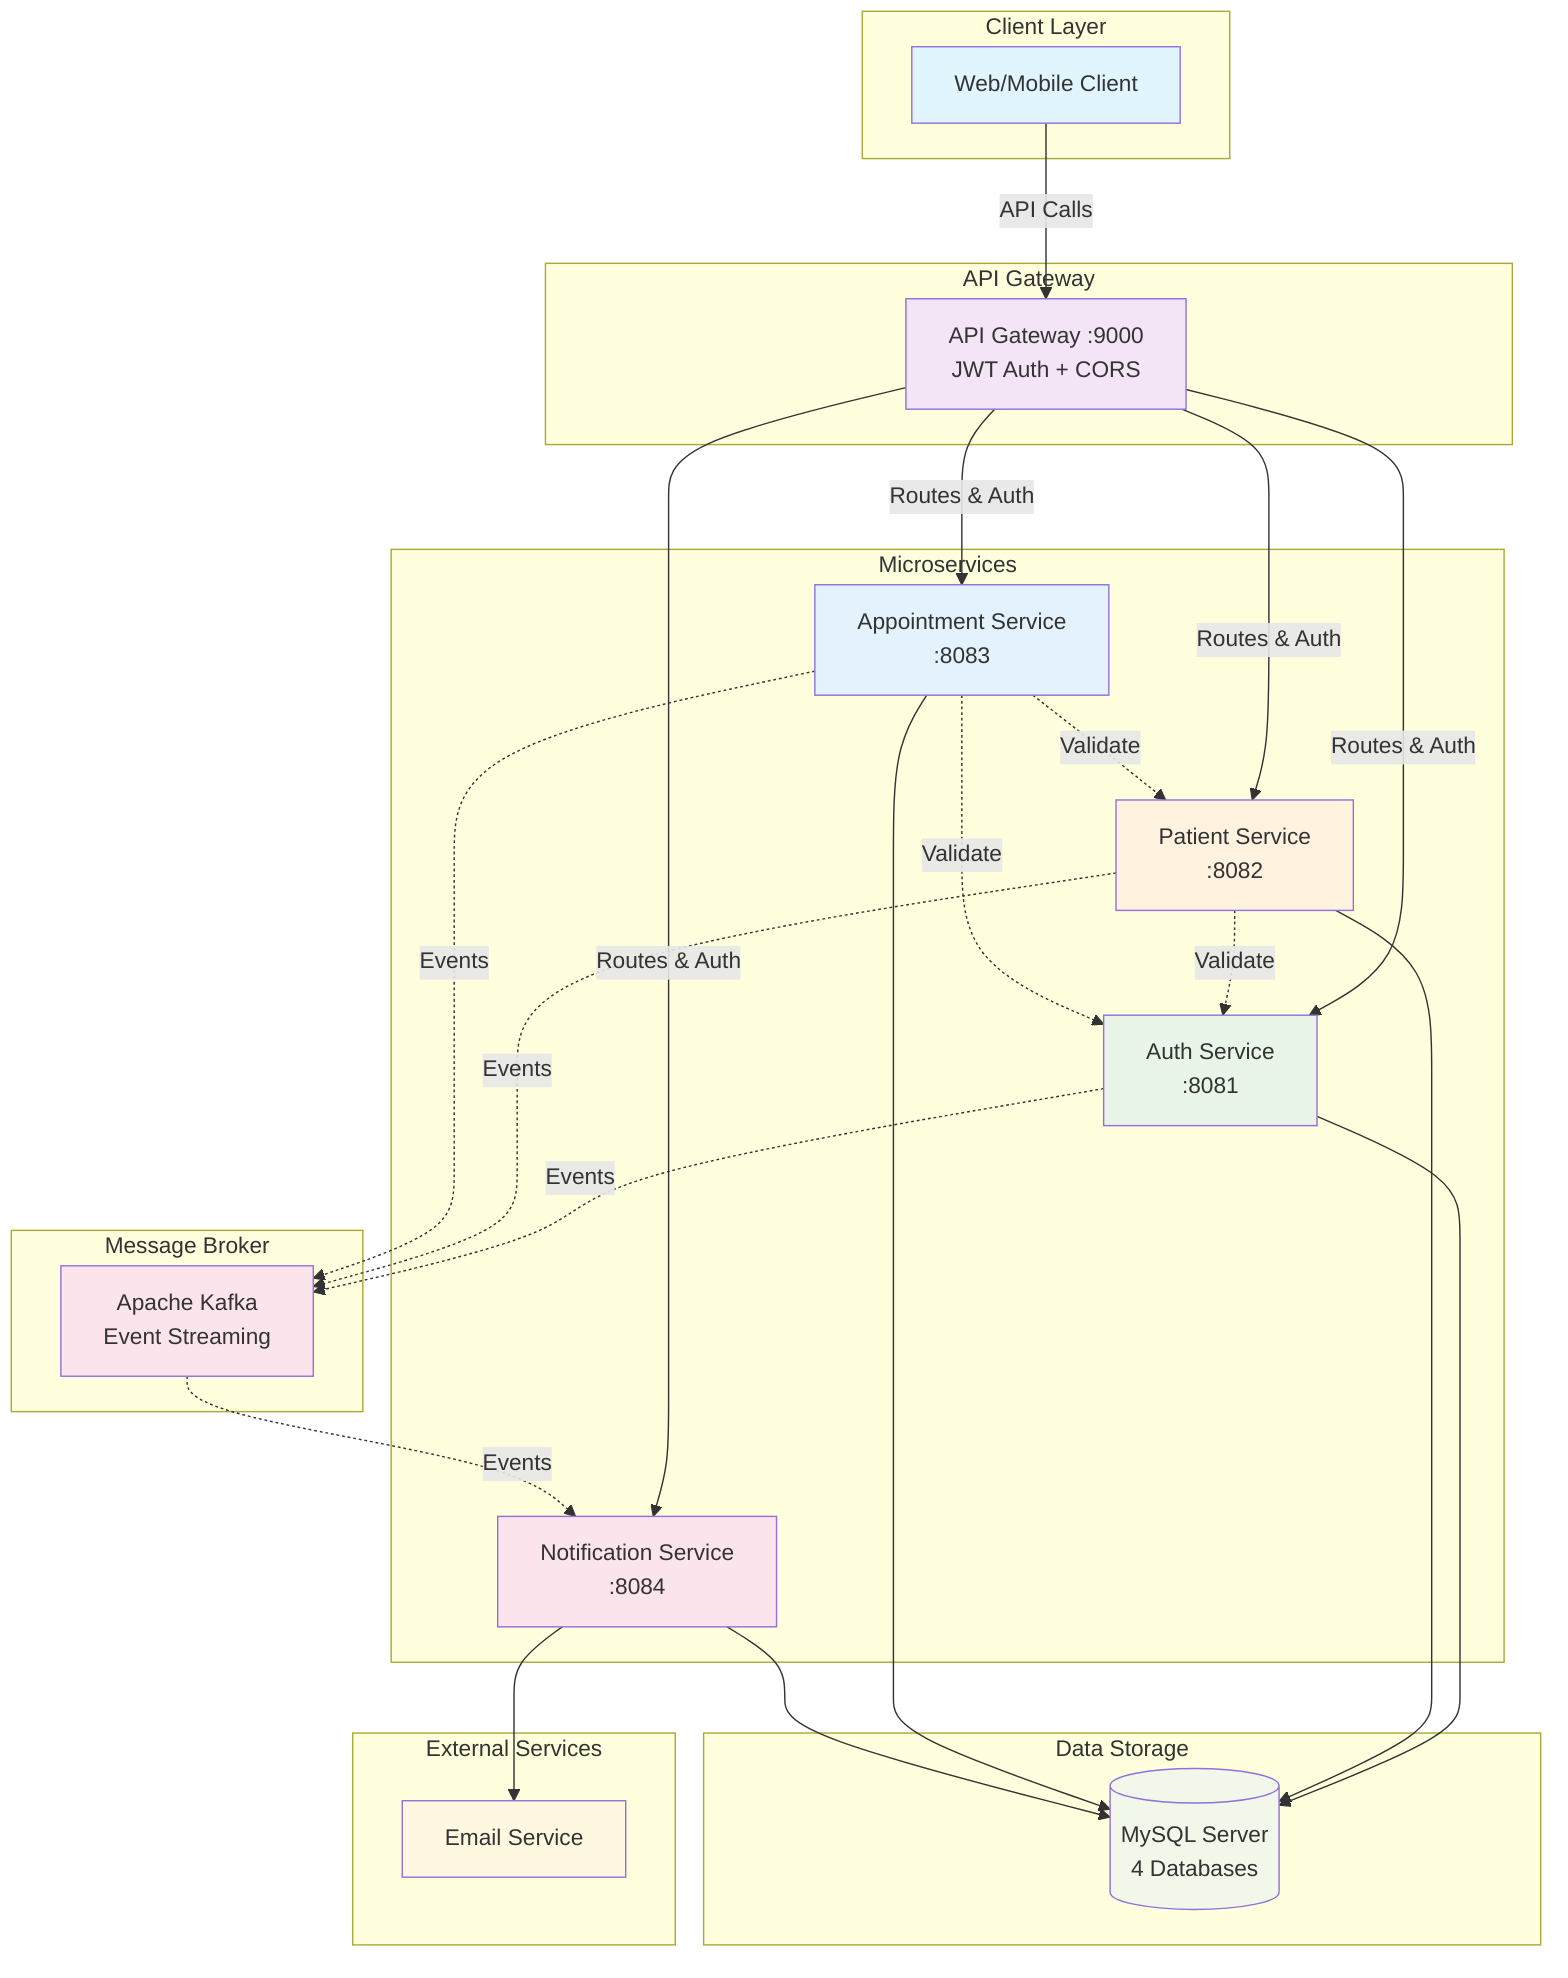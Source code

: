graph TB
    subgraph "Client Layer"
        UI[Web/Mobile Client]
    end
    
    subgraph "API Gateway"
        GW[API Gateway :9000<br/>JWT Auth + CORS]
    end
    
    subgraph "Microservices"
        AUTH[Auth Service<br/>:8081]
        PATIENT[Patient Service<br/>:8082]
        APPOINTMENT[Appointment Service<br/>:8083]
        NOTIFICATION[Notification Service<br/>:8084]
    end
    
    subgraph "Data Storage"
        MYSQL[(MySQL Server<br/>4 Databases)]
    end
    
    subgraph "Message Broker"
        KAFKA[Apache Kafka<br/>Event Streaming]
    end
    
    subgraph "External Services"
        SMTP[Email Service]
    end
    
    %% Main flow
    UI -->|API Calls| GW
    GW -->|Routes & Auth| AUTH
    GW -->|Routes & Auth| PATIENT
    GW -->|Routes & Auth| APPOINTMENT
    GW -->|Routes & Auth| NOTIFICATION
    
    %% Service interactions
    AUTH -.->|Events| KAFKA
    PATIENT -.->|Events| KAFKA
    APPOINTMENT -.->|Events| KAFKA
    KAFKA -.->|Events| NOTIFICATION
    
    %% Database connections
    AUTH --> MYSQL
    PATIENT --> MYSQL
    APPOINTMENT --> MYSQL
    NOTIFICATION --> MYSQL
    
    %% External connections
    NOTIFICATION --> SMTP
    
    %% Service-to-service calls
    PATIENT -.->|Validate| AUTH
    APPOINTMENT -.->|Validate| PATIENT
    APPOINTMENT -.->|Validate| AUTH
    
    %% Styling
    style UI fill:#e1f5fe
    style GW fill:#f3e5f5
    style AUTH fill:#e8f5e8
    style PATIENT fill:#fff3e0
    style APPOINTMENT fill:#e3f2fd
    style NOTIFICATION fill:#fce4ec
    style KAFKA fill:#fce4ec
    style MYSQL fill:#f1f8e9
    style SMTP fill:#fff8e1